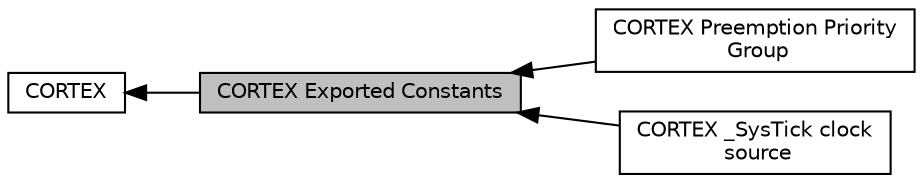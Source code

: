 digraph "CORTEX Exported Constants"
{
  edge [fontname="Helvetica",fontsize="10",labelfontname="Helvetica",labelfontsize="10"];
  node [fontname="Helvetica",fontsize="10",shape=record];
  rankdir=LR;
  Node2 [label="CORTEX Preemption Priority\l Group",height=0.2,width=0.4,color="black", fillcolor="white", style="filled",URL="$group___c_o_r_t_e_x___preemption___priority___group.html"];
  Node1 [label="CORTEX",height=0.2,width=0.4,color="black", fillcolor="white", style="filled",URL="$group___c_o_r_t_e_x.html",tooltip="CORTEX HAL module driver. "];
  Node3 [label="CORTEX _SysTick clock\l source",height=0.2,width=0.4,color="black", fillcolor="white", style="filled",URL="$group___c_o_r_t_e_x___sys_tick__clock__source.html"];
  Node0 [label="CORTEX Exported Constants",height=0.2,width=0.4,color="black", fillcolor="grey75", style="filled", fontcolor="black"];
  Node1->Node0 [shape=plaintext, dir="back", style="solid"];
  Node0->Node2 [shape=plaintext, dir="back", style="solid"];
  Node0->Node3 [shape=plaintext, dir="back", style="solid"];
}
